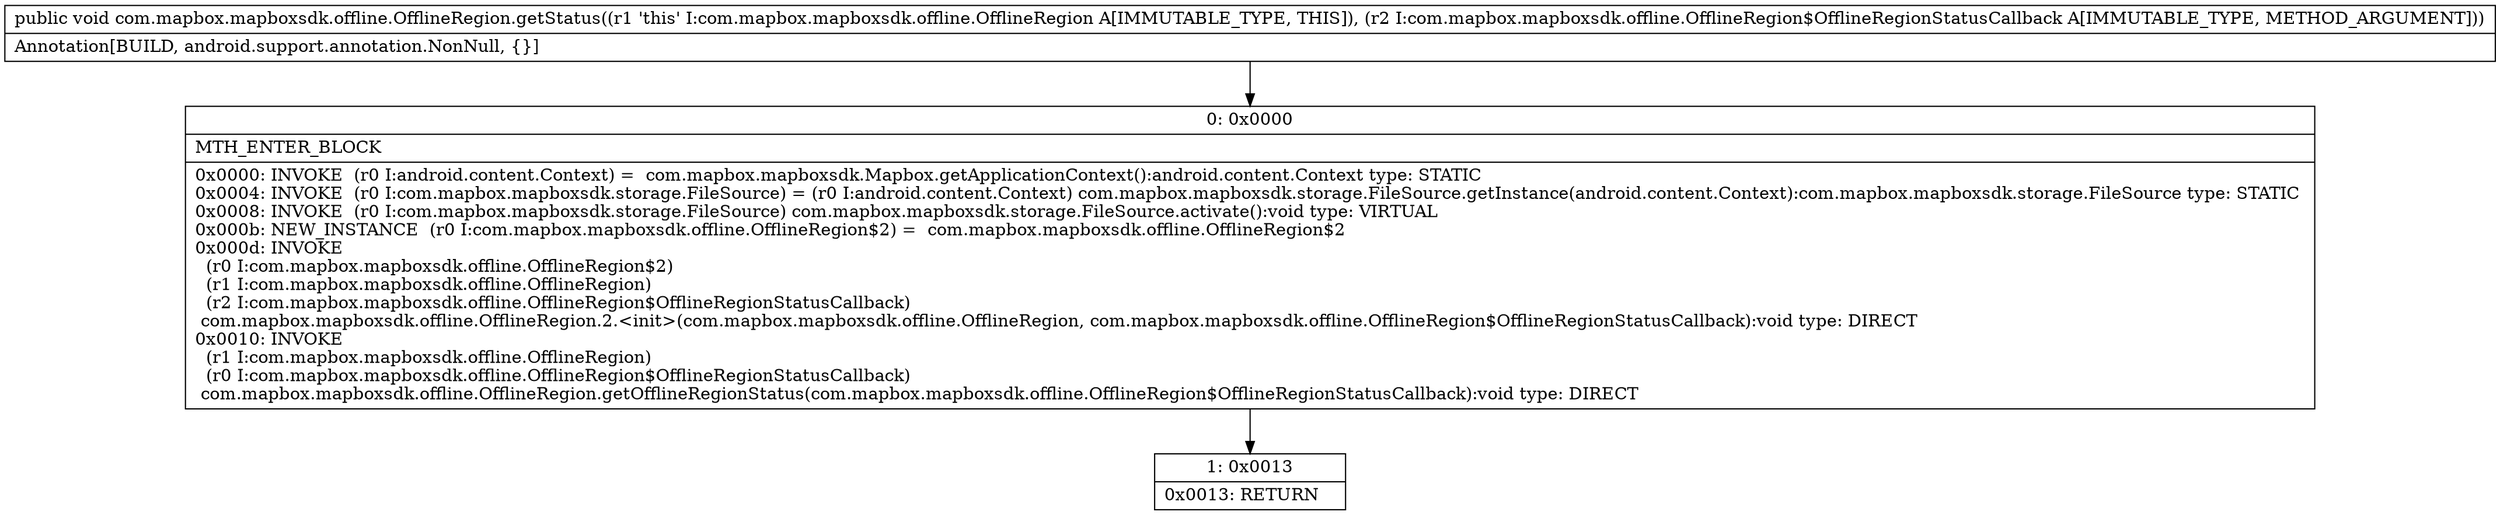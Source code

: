 digraph "CFG forcom.mapbox.mapboxsdk.offline.OfflineRegion.getStatus(Lcom\/mapbox\/mapboxsdk\/offline\/OfflineRegion$OfflineRegionStatusCallback;)V" {
Node_0 [shape=record,label="{0\:\ 0x0000|MTH_ENTER_BLOCK\l|0x0000: INVOKE  (r0 I:android.content.Context) =  com.mapbox.mapboxsdk.Mapbox.getApplicationContext():android.content.Context type: STATIC \l0x0004: INVOKE  (r0 I:com.mapbox.mapboxsdk.storage.FileSource) = (r0 I:android.content.Context) com.mapbox.mapboxsdk.storage.FileSource.getInstance(android.content.Context):com.mapbox.mapboxsdk.storage.FileSource type: STATIC \l0x0008: INVOKE  (r0 I:com.mapbox.mapboxsdk.storage.FileSource) com.mapbox.mapboxsdk.storage.FileSource.activate():void type: VIRTUAL \l0x000b: NEW_INSTANCE  (r0 I:com.mapbox.mapboxsdk.offline.OfflineRegion$2) =  com.mapbox.mapboxsdk.offline.OfflineRegion$2 \l0x000d: INVOKE  \l  (r0 I:com.mapbox.mapboxsdk.offline.OfflineRegion$2)\l  (r1 I:com.mapbox.mapboxsdk.offline.OfflineRegion)\l  (r2 I:com.mapbox.mapboxsdk.offline.OfflineRegion$OfflineRegionStatusCallback)\l com.mapbox.mapboxsdk.offline.OfflineRegion.2.\<init\>(com.mapbox.mapboxsdk.offline.OfflineRegion, com.mapbox.mapboxsdk.offline.OfflineRegion$OfflineRegionStatusCallback):void type: DIRECT \l0x0010: INVOKE  \l  (r1 I:com.mapbox.mapboxsdk.offline.OfflineRegion)\l  (r0 I:com.mapbox.mapboxsdk.offline.OfflineRegion$OfflineRegionStatusCallback)\l com.mapbox.mapboxsdk.offline.OfflineRegion.getOfflineRegionStatus(com.mapbox.mapboxsdk.offline.OfflineRegion$OfflineRegionStatusCallback):void type: DIRECT \l}"];
Node_1 [shape=record,label="{1\:\ 0x0013|0x0013: RETURN   \l}"];
MethodNode[shape=record,label="{public void com.mapbox.mapboxsdk.offline.OfflineRegion.getStatus((r1 'this' I:com.mapbox.mapboxsdk.offline.OfflineRegion A[IMMUTABLE_TYPE, THIS]), (r2 I:com.mapbox.mapboxsdk.offline.OfflineRegion$OfflineRegionStatusCallback A[IMMUTABLE_TYPE, METHOD_ARGUMENT]))  | Annotation[BUILD, android.support.annotation.NonNull, \{\}]\l}"];
MethodNode -> Node_0;
Node_0 -> Node_1;
}

